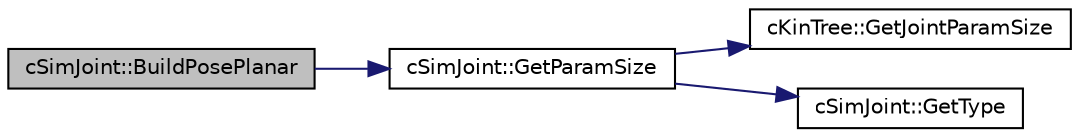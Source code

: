 digraph "cSimJoint::BuildPosePlanar"
{
 // LATEX_PDF_SIZE
  edge [fontname="Helvetica",fontsize="10",labelfontname="Helvetica",labelfontsize="10"];
  node [fontname="Helvetica",fontsize="10",shape=record];
  rankdir="LR";
  Node1 [label="cSimJoint::BuildPosePlanar",height=0.2,width=0.4,color="black", fillcolor="grey75", style="filled", fontcolor="black",tooltip=" "];
  Node1 -> Node2 [color="midnightblue",fontsize="10",style="solid",fontname="Helvetica"];
  Node2 [label="cSimJoint::GetParamSize",height=0.2,width=0.4,color="black", fillcolor="white", style="filled",URL="$classc_sim_joint.html#af16adf0e4f5a53862cd0cb98a6fb29c9",tooltip=" "];
  Node2 -> Node3 [color="midnightblue",fontsize="10",style="solid",fontname="Helvetica"];
  Node3 [label="cKinTree::GetJointParamSize",height=0.2,width=0.4,color="black", fillcolor="white", style="filled",URL="$classc_kin_tree.html#a9c308e9e4654d96bcc47ba02770a06ea",tooltip=" "];
  Node2 -> Node4 [color="midnightblue",fontsize="10",style="solid",fontname="Helvetica"];
  Node4 [label="cSimJoint::GetType",height=0.2,width=0.4,color="black", fillcolor="white", style="filled",URL="$classc_sim_joint.html#a4b26fdef1048fcd9c9711a648c13ca1f",tooltip=" "];
}
